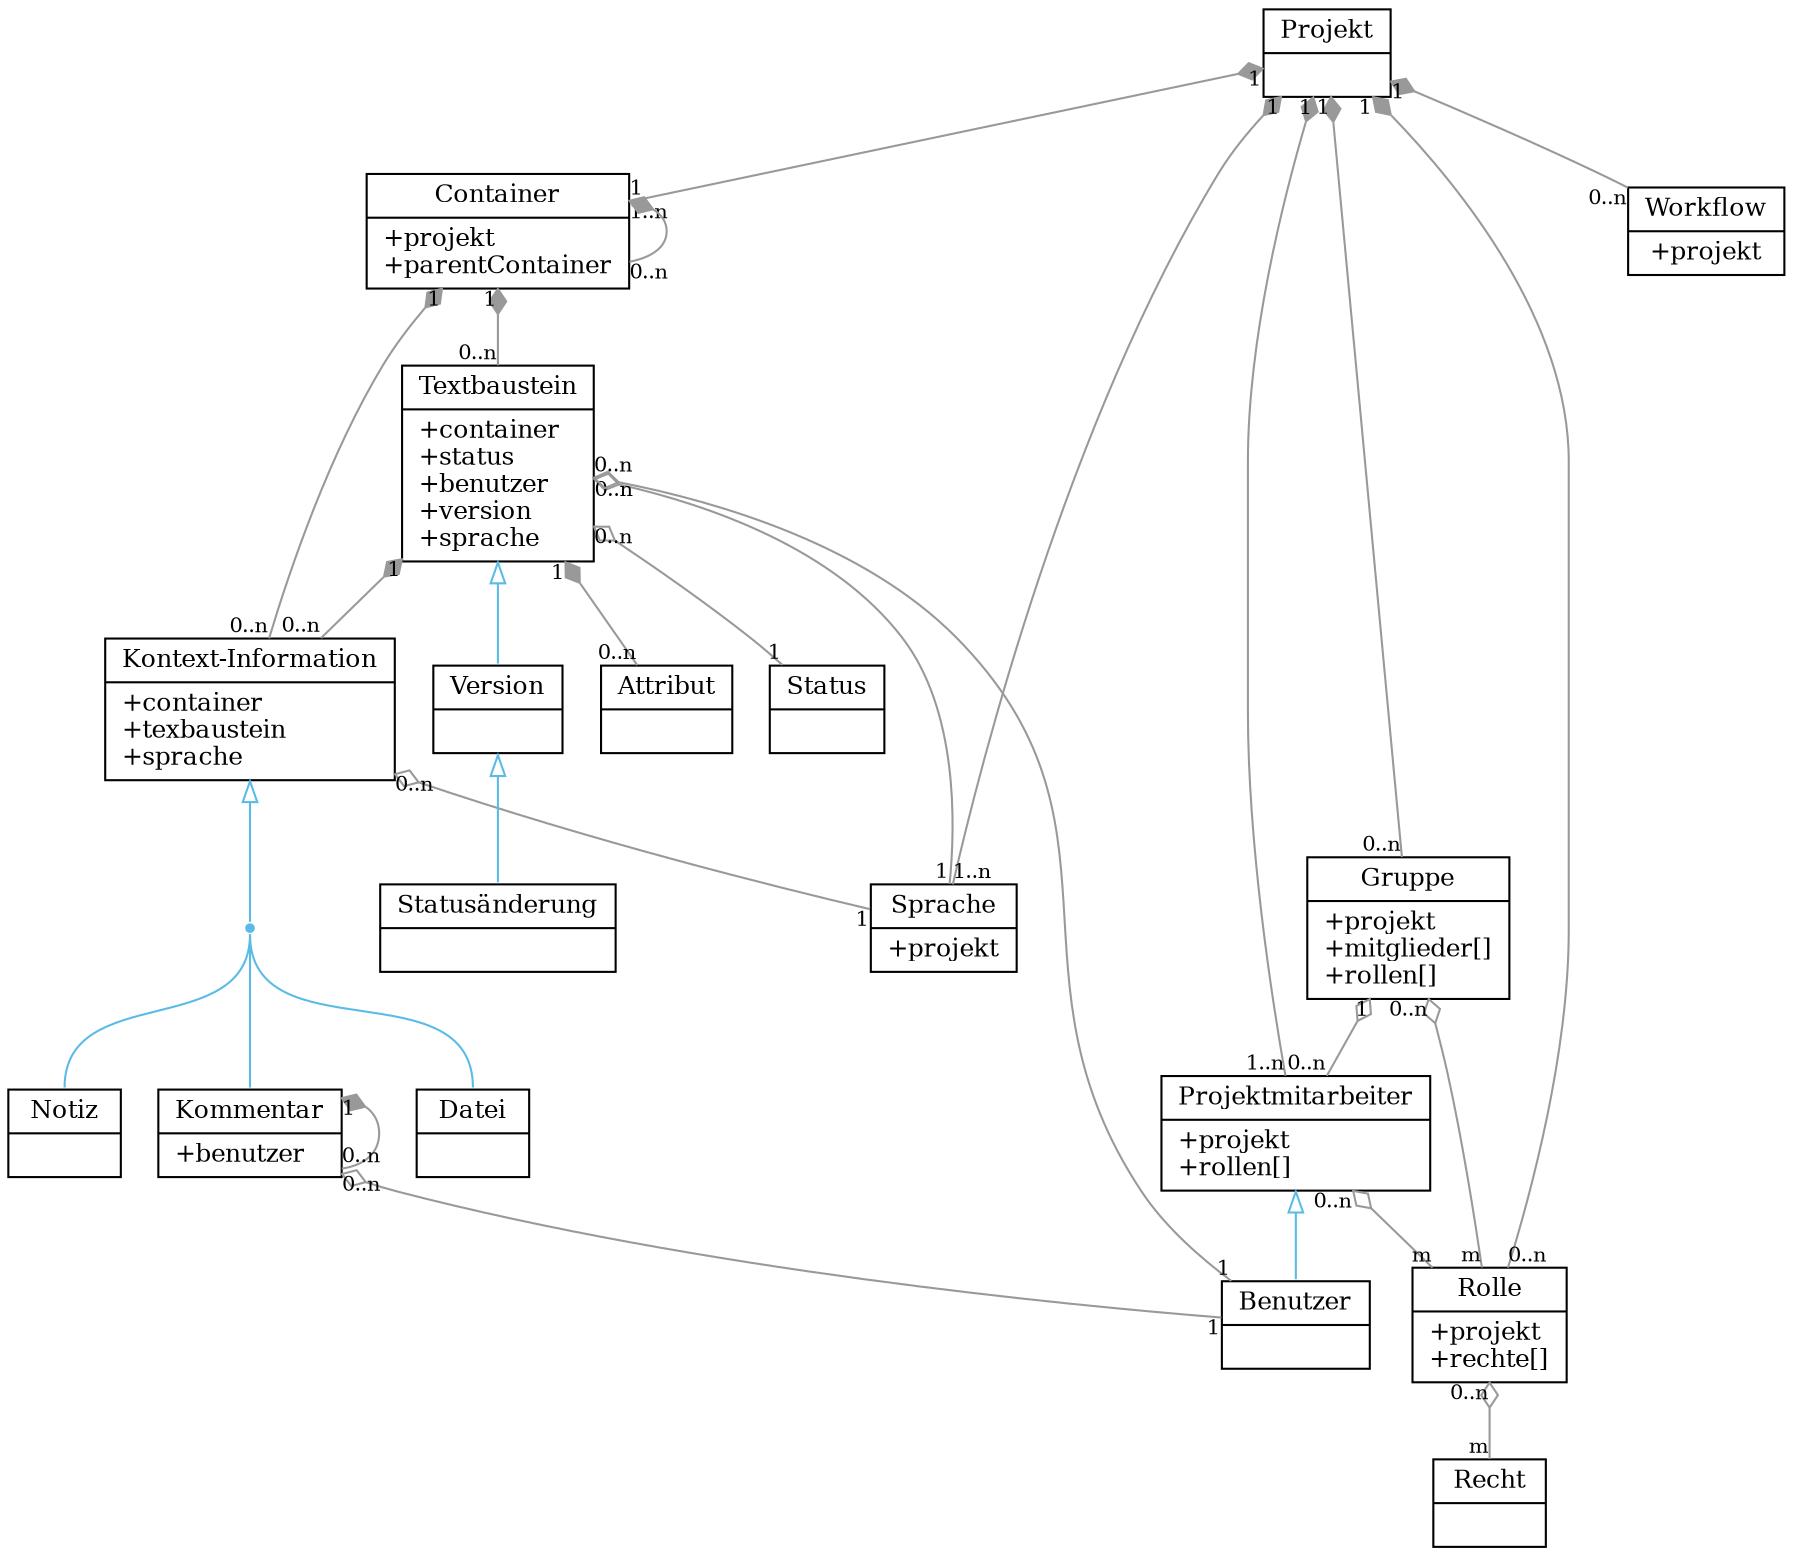 digraph G {

graph [ rankdir=BT ]
node [ shape=record fontsize=12 ]
edge [ fontsize=10 ]

Projekt [ label="{Projekt|}" ]
Sprache [ label="{Sprache|+projekt\l}" ]
Container [ label="{Container|+projekt\l+parentContainer\l}" ]
Textbaustein [ label="{Textbaustein|+container\l+status\l+benutzer\l+version\l+sprache\l}" ]
Benutzer [ label="{Benutzer|}" ]
Projektmitarbeiter [ label="{Projektmitarbeiter|+projekt\l+rollen[]\l}" ]
Kontext [ label="{Kontext-Information|+container\l+texbaustein\l+sprache\l}" ]
Kommentar [ label="{Kommentar|+benutzer\l}" ]
Status [ label="{Status|}" ]
StatusChange [ label="{Statusänderung|}" ]
Rolle [ label="{Rolle|+projekt\l+rechte[]\l}" ]
Recht [ label="{Recht|}" ]
Gruppe [ label="{Gruppe|+projekt\l+mitglieder[]\l+rollen[]\l}" ]
Version [ label="{Version|}" ]
Workflow [ label="{Workflow|+projekt}" ]
Attribut [ label="{Attribut|}" ]
Datei [ label="{Datei|}" ]
Notiz [ label="{Notiz|}" ]


# Association
edge [ arrowhead=none color="#999999" ]

# Aggregation
# Aggregation can occur when a class is a collection or container of other classes, but where the contained classes do not have a strong life cycle dependency on the container—essentially, if the container is destroyed, its contents are not.
# In UML, it is graphically represented as a hollow diamond shape on the containing class end of the tree with lines that connect contained classes to the containing class.
edge [ arrowhead=odiamond ]
Status -> Textbaustein [ taillabel="1" headlabel="0..n" ]
Recht -> Rolle [ taillabel="m" headlabel="0..n" ]
Benutzer -> Textbaustein [ taillabel="1" headlabel="0..n" ]
Benutzer -> Kommentar [ taillabel="1" headlabel="0..n" ]
Sprache -> Kontext [ taillabel="1" headlabel="0..n" ]
Sprache -> Textbaustein [ taillabel="1" headlabel="0..n" ]
Projektmitarbeiter -> Gruppe [ taillabel="0..n" headlabel="1" ]
Rolle -> Gruppe [ taillabel="m" headlabel="0..n" ]
Rolle -> Projektmitarbeiter  [ taillabel="m" headlabel="0..n" ]

# Composition
# Composition usually has a strong life cycle dependency between instances of the container class and instances of the contained class(es): If the container is destroyed, normally every instance that it contains is destroyed as well. 
# The UML graphical representation of a composition relationship is a filled diamond shape on the containing class end of the tree of lines that connect contained class(es) to the containing class.
edge [ arrowhead=diamond ]
Attribut -> Textbaustein [ taillabel="0..n" headlabel="1" ]
Container -> Container [ taillabel="0..n" headlabel="1" ]
Textbaustein -> Container [ taillabel="0..n" headlabel="1" ]
Kontext -> Container [ taillabel="0..n" headlabel="1" ]
Kontext -> Textbaustein [ taillabel="0..n" headlabel="1" ]
Sprache -> Projekt [ taillabel="1..n" headlabel="1" ]
Container -> Projekt [ taillabel="1..n" headlabel="1" ]
Workflow -> Projekt [ taillabel="0..n" headlabel="1" ]
Projektmitarbeiter -> Projekt  [ taillabel="1..n" headlabel="1" ]
Gruppe -> Projekt [ taillabel="0..n" headlabel="1" ]
Rolle -> Projekt [ taillabel="0..n" headlabel="1" ]
Kommentar -> Kommentar [ taillabel="0..n" headlabel="1" ]

# Generalization
node [ shape=point color="#5abbe6" ]
KontextMerge

edge [ arrowtail=none arrowhead=onormal color="#5abbe6" fontcolor="#5abbe6" weight=10 headport=s tailport=n ]
Benutzer -> Projektmitarbeiter
KontextMerge -> Kontext
Version -> Textbaustein
StatusChange -> Version

edge [ arrowhead=none ]
Kommentar -> KontextMerge
Datei -> KontextMerge
Notiz -> KontextMerge


}